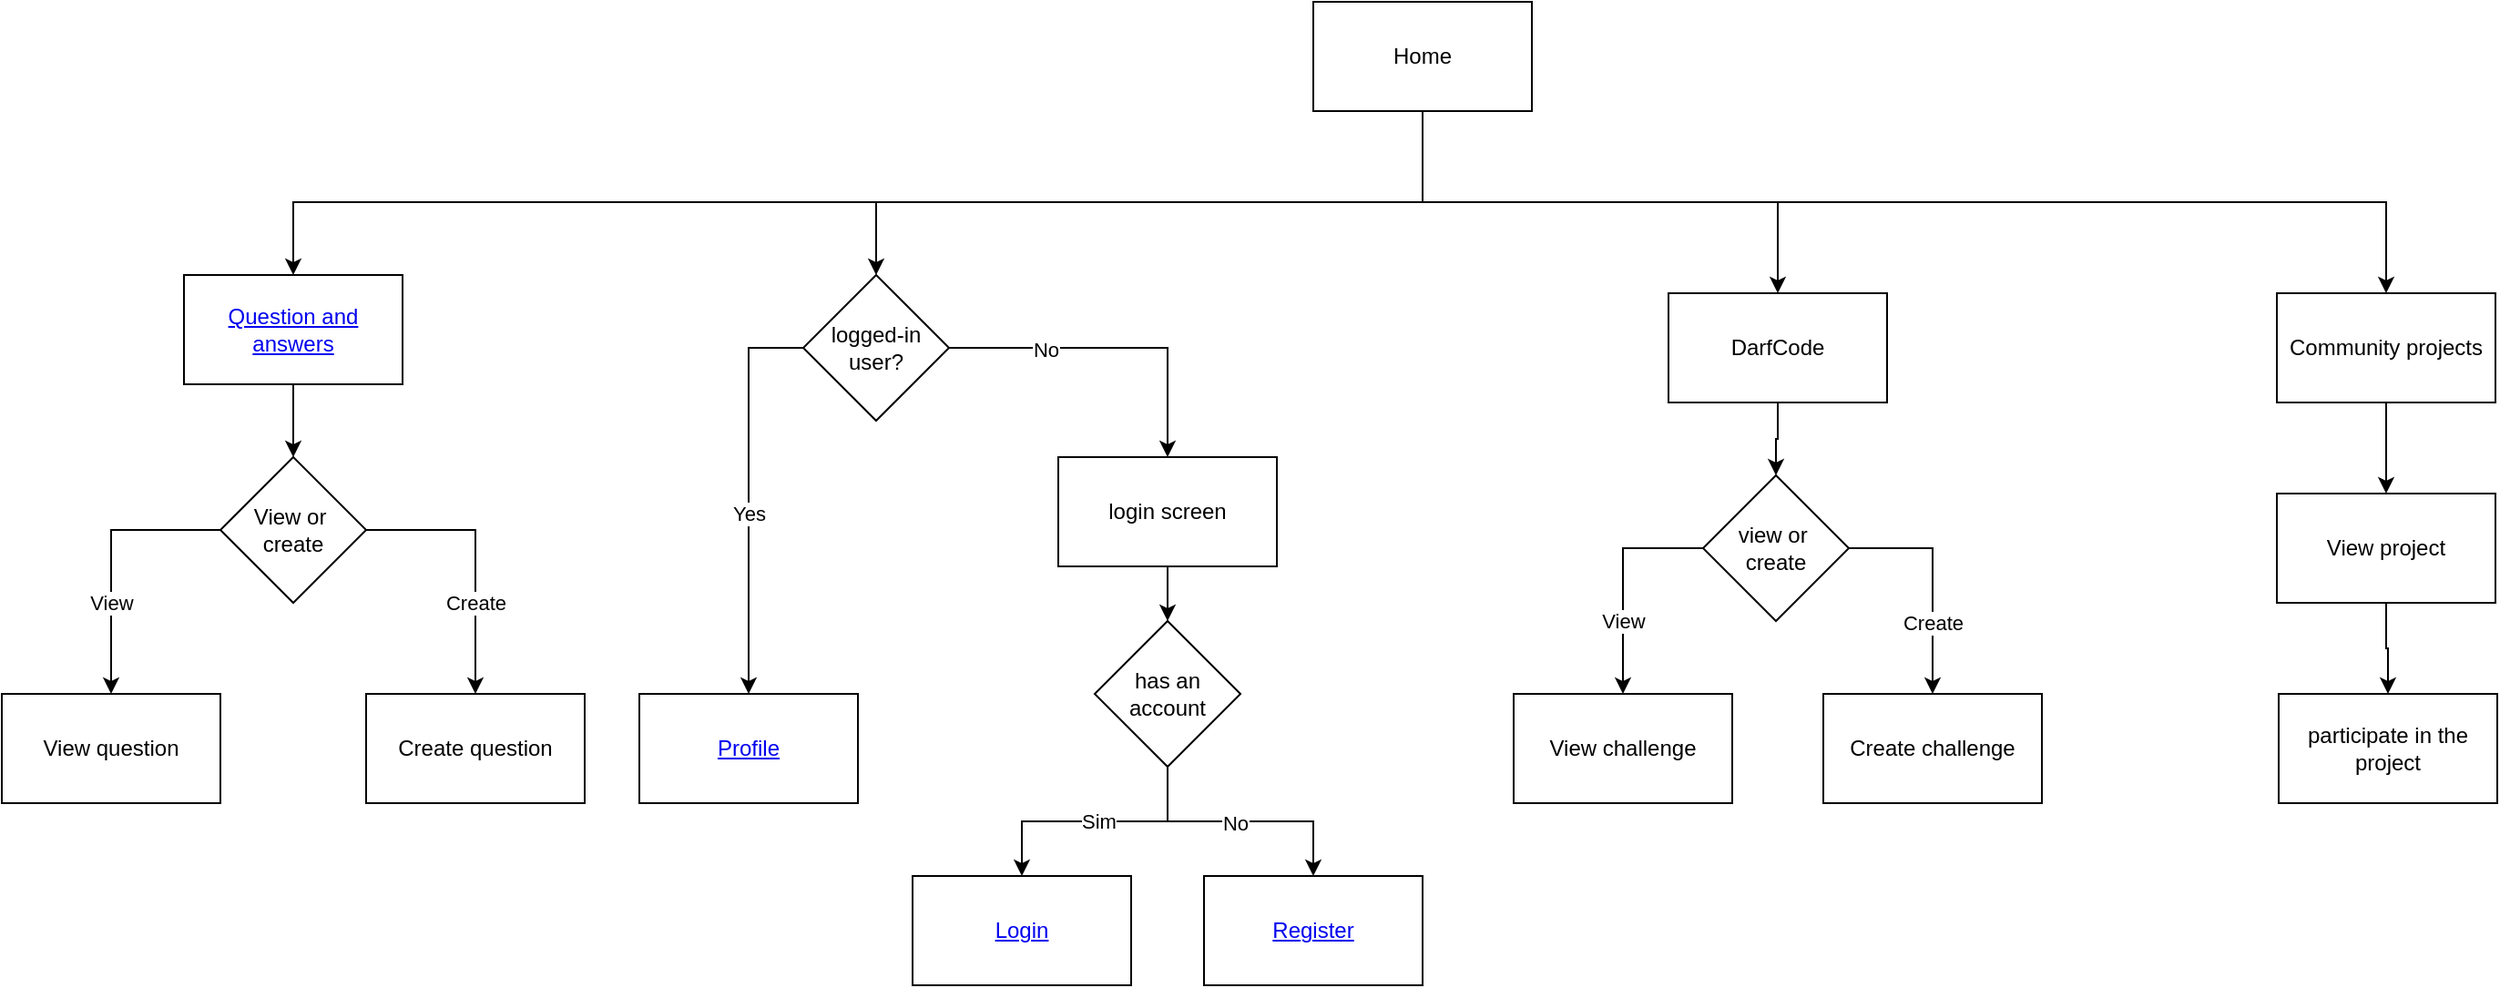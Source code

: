 <mxfile version="24.7.17" pages="4">
  <diagram id="C5RBs43oDa-KdzZeNtuy" name="Navegação">
    <mxGraphModel dx="1855" dy="609" grid="1" gridSize="10" guides="1" tooltips="1" connect="1" arrows="1" fold="1" page="1" pageScale="1" pageWidth="827" pageHeight="1169" math="0" shadow="0">
      <root>
        <mxCell id="WIyWlLk6GJQsqaUBKTNV-0" />
        <mxCell id="WIyWlLk6GJQsqaUBKTNV-1" parent="WIyWlLk6GJQsqaUBKTNV-0" />
        <mxCell id="peWNFnE6vbzwBscHt10J-1" style="edgeStyle=orthogonalEdgeStyle;rounded=0;orthogonalLoop=1;jettySize=auto;html=1;entryX=0.5;entryY=0;entryDx=0;entryDy=0;" parent="WIyWlLk6GJQsqaUBKTNV-1" source="peWNFnE6vbzwBscHt10J-0" target="peWNFnE6vbzwBscHt10J-2" edge="1">
          <mxGeometry relative="1" as="geometry">
            <mxPoint x="414" y="220" as="targetPoint" />
            <Array as="points">
              <mxPoint x="590" y="180" />
              <mxPoint x="-30" y="180" />
            </Array>
          </mxGeometry>
        </mxCell>
        <mxCell id="peWNFnE6vbzwBscHt10J-14" style="edgeStyle=orthogonalEdgeStyle;rounded=0;orthogonalLoop=1;jettySize=auto;html=1;entryX=0.5;entryY=0;entryDx=0;entryDy=0;" parent="WIyWlLk6GJQsqaUBKTNV-1" source="peWNFnE6vbzwBscHt10J-0" target="peWNFnE6vbzwBscHt10J-12" edge="1">
          <mxGeometry relative="1" as="geometry">
            <Array as="points">
              <mxPoint x="590" y="180" />
              <mxPoint x="785" y="180" />
            </Array>
          </mxGeometry>
        </mxCell>
        <mxCell id="peWNFnE6vbzwBscHt10J-22" style="edgeStyle=orthogonalEdgeStyle;rounded=0;orthogonalLoop=1;jettySize=auto;html=1;entryX=0.5;entryY=0;entryDx=0;entryDy=0;" parent="WIyWlLk6GJQsqaUBKTNV-1" source="peWNFnE6vbzwBscHt10J-0" target="peWNFnE6vbzwBscHt10J-21" edge="1">
          <mxGeometry relative="1" as="geometry">
            <Array as="points">
              <mxPoint x="590" y="180" />
              <mxPoint x="1119" y="180" />
            </Array>
          </mxGeometry>
        </mxCell>
        <mxCell id="Tuvghvjk4YDFjv0ivfwE-3" style="edgeStyle=orthogonalEdgeStyle;rounded=0;orthogonalLoop=1;jettySize=auto;html=1;entryX=0.5;entryY=0;entryDx=0;entryDy=0;" parent="WIyWlLk6GJQsqaUBKTNV-1" source="peWNFnE6vbzwBscHt10J-0" target="FBuXtBeCCBwnqPiz8d7H-0" edge="1">
          <mxGeometry relative="1" as="geometry">
            <Array as="points">
              <mxPoint x="590" y="180" />
              <mxPoint x="290" y="180" />
            </Array>
          </mxGeometry>
        </mxCell>
        <mxCell id="peWNFnE6vbzwBscHt10J-0" value="Home" style="rounded=0;whiteSpace=wrap;html=1;" parent="WIyWlLk6GJQsqaUBKTNV-1" vertex="1">
          <mxGeometry x="530" y="70" width="120" height="60" as="geometry" />
        </mxCell>
        <mxCell id="peWNFnE6vbzwBscHt10J-4" style="edgeStyle=orthogonalEdgeStyle;rounded=0;orthogonalLoop=1;jettySize=auto;html=1;entryX=0.5;entryY=0;entryDx=0;entryDy=0;" parent="WIyWlLk6GJQsqaUBKTNV-1" source="peWNFnE6vbzwBscHt10J-2" target="peWNFnE6vbzwBscHt10J-3" edge="1">
          <mxGeometry relative="1" as="geometry" />
        </mxCell>
        <mxCell id="peWNFnE6vbzwBscHt10J-2" value="&lt;a href=&quot;data:page/id,JlcmqkpYdvfIM-D7zW9A&quot;&gt;Question and answers&lt;/a&gt;" style="rounded=0;whiteSpace=wrap;html=1;" parent="WIyWlLk6GJQsqaUBKTNV-1" vertex="1">
          <mxGeometry x="-90" y="220" width="120" height="60" as="geometry" />
        </mxCell>
        <mxCell id="peWNFnE6vbzwBscHt10J-5" style="edgeStyle=orthogonalEdgeStyle;rounded=0;orthogonalLoop=1;jettySize=auto;html=1;entryX=0.5;entryY=0;entryDx=0;entryDy=0;" parent="WIyWlLk6GJQsqaUBKTNV-1" source="peWNFnE6vbzwBscHt10J-3" target="peWNFnE6vbzwBscHt10J-7" edge="1">
          <mxGeometry relative="1" as="geometry">
            <mxPoint x="-190" y="420" as="targetPoint" />
            <Array as="points">
              <mxPoint x="-130" y="360" />
            </Array>
          </mxGeometry>
        </mxCell>
        <mxCell id="Tuvghvjk4YDFjv0ivfwE-29" value="View" style="edgeLabel;html=1;align=center;verticalAlign=middle;resizable=0;points=[];" parent="peWNFnE6vbzwBscHt10J-5" vertex="1" connectable="0">
          <mxGeometry x="0.319" y="2" relative="1" as="geometry">
            <mxPoint x="-2" y="1" as="offset" />
          </mxGeometry>
        </mxCell>
        <mxCell id="peWNFnE6vbzwBscHt10J-6" style="edgeStyle=orthogonalEdgeStyle;rounded=0;orthogonalLoop=1;jettySize=auto;html=1;exitX=1;exitY=0.5;exitDx=0;exitDy=0;entryX=0.5;entryY=0;entryDx=0;entryDy=0;" parent="WIyWlLk6GJQsqaUBKTNV-1" source="peWNFnE6vbzwBscHt10J-3" target="peWNFnE6vbzwBscHt10J-9" edge="1">
          <mxGeometry relative="1" as="geometry">
            <mxPoint x="120" y="420" as="targetPoint" />
            <mxPoint x="20" y="360" as="sourcePoint" />
          </mxGeometry>
        </mxCell>
        <mxCell id="Tuvghvjk4YDFjv0ivfwE-30" value="Create" style="edgeLabel;html=1;align=center;verticalAlign=middle;resizable=0;points=[];" parent="peWNFnE6vbzwBscHt10J-6" vertex="1" connectable="0">
          <mxGeometry x="0.328" y="-3" relative="1" as="geometry">
            <mxPoint x="3" as="offset" />
          </mxGeometry>
        </mxCell>
        <mxCell id="peWNFnE6vbzwBscHt10J-3" value="View or&amp;nbsp; create" style="rhombus;whiteSpace=wrap;html=1;" parent="WIyWlLk6GJQsqaUBKTNV-1" vertex="1">
          <mxGeometry x="-70" y="320" width="80" height="80" as="geometry" />
        </mxCell>
        <mxCell id="peWNFnE6vbzwBscHt10J-7" value="View question" style="rounded=0;whiteSpace=wrap;html=1;" parent="WIyWlLk6GJQsqaUBKTNV-1" vertex="1">
          <mxGeometry x="-190" y="450" width="120" height="60" as="geometry" />
        </mxCell>
        <mxCell id="peWNFnE6vbzwBscHt10J-9" value="Create question" style="rounded=0;whiteSpace=wrap;html=1;" parent="WIyWlLk6GJQsqaUBKTNV-1" vertex="1">
          <mxGeometry x="10" y="450" width="120" height="60" as="geometry" />
        </mxCell>
        <mxCell id="peWNFnE6vbzwBscHt10J-10" value="&lt;a href=&quot;data:page/id,mP-lxhDKyo0p1cW9CKdW&quot;&gt;Profile&lt;/a&gt;" style="rounded=0;whiteSpace=wrap;html=1;" parent="WIyWlLk6GJQsqaUBKTNV-1" vertex="1">
          <mxGeometry x="160" y="450" width="120" height="60" as="geometry" />
        </mxCell>
        <mxCell id="peWNFnE6vbzwBscHt10J-18" style="edgeStyle=orthogonalEdgeStyle;rounded=0;orthogonalLoop=1;jettySize=auto;html=1;entryX=0.5;entryY=0;entryDx=0;entryDy=0;" parent="WIyWlLk6GJQsqaUBKTNV-1" source="peWNFnE6vbzwBscHt10J-12" target="peWNFnE6vbzwBscHt10J-16" edge="1">
          <mxGeometry relative="1" as="geometry" />
        </mxCell>
        <mxCell id="peWNFnE6vbzwBscHt10J-12" value="DarfCode" style="rounded=0;whiteSpace=wrap;html=1;" parent="WIyWlLk6GJQsqaUBKTNV-1" vertex="1">
          <mxGeometry x="725" y="230" width="120" height="60" as="geometry" />
        </mxCell>
        <mxCell id="peWNFnE6vbzwBscHt10J-15" value="View challenge" style="rounded=0;whiteSpace=wrap;html=1;" parent="WIyWlLk6GJQsqaUBKTNV-1" vertex="1">
          <mxGeometry x="640" y="450" width="120" height="60" as="geometry" />
        </mxCell>
        <mxCell id="peWNFnE6vbzwBscHt10J-19" style="edgeStyle=orthogonalEdgeStyle;rounded=0;orthogonalLoop=1;jettySize=auto;html=1;entryX=0.5;entryY=0;entryDx=0;entryDy=0;" parent="WIyWlLk6GJQsqaUBKTNV-1" source="peWNFnE6vbzwBscHt10J-16" target="peWNFnE6vbzwBscHt10J-15" edge="1">
          <mxGeometry relative="1" as="geometry">
            <Array as="points">
              <mxPoint x="700" y="370" />
            </Array>
          </mxGeometry>
        </mxCell>
        <mxCell id="Tuvghvjk4YDFjv0ivfwE-25" value="View" style="edgeLabel;html=1;align=center;verticalAlign=middle;resizable=0;points=[];" parent="peWNFnE6vbzwBscHt10J-19" vertex="1" connectable="0">
          <mxGeometry x="0.209" y="-1" relative="1" as="geometry">
            <mxPoint x="1" y="9" as="offset" />
          </mxGeometry>
        </mxCell>
        <mxCell id="peWNFnE6vbzwBscHt10J-20" style="edgeStyle=orthogonalEdgeStyle;rounded=0;orthogonalLoop=1;jettySize=auto;html=1;entryX=0.5;entryY=0;entryDx=0;entryDy=0;" parent="WIyWlLk6GJQsqaUBKTNV-1" source="peWNFnE6vbzwBscHt10J-16" target="peWNFnE6vbzwBscHt10J-17" edge="1">
          <mxGeometry relative="1" as="geometry">
            <Array as="points">
              <mxPoint x="870" y="370" />
            </Array>
          </mxGeometry>
        </mxCell>
        <mxCell id="Tuvghvjk4YDFjv0ivfwE-26" value="Create" style="edgeLabel;html=1;align=center;verticalAlign=middle;resizable=0;points=[];" parent="peWNFnE6vbzwBscHt10J-20" vertex="1" connectable="0">
          <mxGeometry x="0.211" y="1" relative="1" as="geometry">
            <mxPoint x="-1" y="10" as="offset" />
          </mxGeometry>
        </mxCell>
        <mxCell id="peWNFnE6vbzwBscHt10J-16" value="view or&amp;nbsp; create" style="rhombus;whiteSpace=wrap;html=1;" parent="WIyWlLk6GJQsqaUBKTNV-1" vertex="1">
          <mxGeometry x="744" y="330" width="80" height="80" as="geometry" />
        </mxCell>
        <mxCell id="peWNFnE6vbzwBscHt10J-17" value="Create challenge" style="rounded=0;whiteSpace=wrap;html=1;" parent="WIyWlLk6GJQsqaUBKTNV-1" vertex="1">
          <mxGeometry x="810" y="450" width="120" height="60" as="geometry" />
        </mxCell>
        <mxCell id="peWNFnE6vbzwBscHt10J-28" style="edgeStyle=orthogonalEdgeStyle;rounded=0;orthogonalLoop=1;jettySize=auto;html=1;entryX=0.5;entryY=0;entryDx=0;entryDy=0;" parent="WIyWlLk6GJQsqaUBKTNV-1" source="peWNFnE6vbzwBscHt10J-21" target="peWNFnE6vbzwBscHt10J-23" edge="1">
          <mxGeometry relative="1" as="geometry">
            <mxPoint x="1119" y="330" as="targetPoint" />
          </mxGeometry>
        </mxCell>
        <mxCell id="peWNFnE6vbzwBscHt10J-21" value="Community projects" style="rounded=0;whiteSpace=wrap;html=1;" parent="WIyWlLk6GJQsqaUBKTNV-1" vertex="1">
          <mxGeometry x="1059" y="230" width="120" height="60" as="geometry" />
        </mxCell>
        <mxCell id="0ZOIlhqUEzUQFp_KI-Hn-0" style="edgeStyle=orthogonalEdgeStyle;rounded=0;orthogonalLoop=1;jettySize=auto;html=1;entryX=0.5;entryY=0;entryDx=0;entryDy=0;" parent="WIyWlLk6GJQsqaUBKTNV-1" source="peWNFnE6vbzwBscHt10J-23" target="peWNFnE6vbzwBscHt10J-27" edge="1">
          <mxGeometry relative="1" as="geometry" />
        </mxCell>
        <mxCell id="peWNFnE6vbzwBscHt10J-23" value="View project" style="rounded=0;whiteSpace=wrap;html=1;" parent="WIyWlLk6GJQsqaUBKTNV-1" vertex="1">
          <mxGeometry x="1059" y="340" width="120" height="60" as="geometry" />
        </mxCell>
        <mxCell id="peWNFnE6vbzwBscHt10J-27" value="participate in the project" style="rounded=0;whiteSpace=wrap;html=1;" parent="WIyWlLk6GJQsqaUBKTNV-1" vertex="1">
          <mxGeometry x="1060" y="450" width="120" height="60" as="geometry" />
        </mxCell>
        <mxCell id="Tuvghvjk4YDFjv0ivfwE-1" style="edgeStyle=orthogonalEdgeStyle;rounded=0;orthogonalLoop=1;jettySize=auto;html=1;" parent="WIyWlLk6GJQsqaUBKTNV-1" source="FBuXtBeCCBwnqPiz8d7H-0" target="peWNFnE6vbzwBscHt10J-10" edge="1">
          <mxGeometry relative="1" as="geometry">
            <Array as="points">
              <mxPoint x="220" y="260" />
            </Array>
          </mxGeometry>
        </mxCell>
        <mxCell id="Tuvghvjk4YDFjv0ivfwE-11" value="Yes" style="edgeLabel;html=1;align=center;verticalAlign=middle;resizable=0;points=[];" parent="Tuvghvjk4YDFjv0ivfwE-1" vertex="1" connectable="0">
          <mxGeometry x="-0.458" y="2" relative="1" as="geometry">
            <mxPoint x="-2" y="61" as="offset" />
          </mxGeometry>
        </mxCell>
        <mxCell id="Tuvghvjk4YDFjv0ivfwE-15" style="edgeStyle=orthogonalEdgeStyle;rounded=0;orthogonalLoop=1;jettySize=auto;html=1;entryX=0.5;entryY=0;entryDx=0;entryDy=0;" parent="WIyWlLk6GJQsqaUBKTNV-1" source="FBuXtBeCCBwnqPiz8d7H-0" target="FBuXtBeCCBwnqPiz8d7H-1" edge="1">
          <mxGeometry relative="1" as="geometry" />
        </mxCell>
        <mxCell id="Tuvghvjk4YDFjv0ivfwE-16" value="No" style="edgeLabel;html=1;align=center;verticalAlign=middle;resizable=0;points=[];" parent="Tuvghvjk4YDFjv0ivfwE-15" vertex="1" connectable="0">
          <mxGeometry x="-0.413" y="-1" relative="1" as="geometry">
            <mxPoint as="offset" />
          </mxGeometry>
        </mxCell>
        <mxCell id="FBuXtBeCCBwnqPiz8d7H-0" value="logged-in user?" style="rhombus;whiteSpace=wrap;html=1;" parent="WIyWlLk6GJQsqaUBKTNV-1" vertex="1">
          <mxGeometry x="250" y="220" width="80" height="80" as="geometry" />
        </mxCell>
        <mxCell id="Tuvghvjk4YDFjv0ivfwE-20" style="edgeStyle=orthogonalEdgeStyle;rounded=0;orthogonalLoop=1;jettySize=auto;html=1;entryX=0.5;entryY=0;entryDx=0;entryDy=0;" parent="WIyWlLk6GJQsqaUBKTNV-1" source="FBuXtBeCCBwnqPiz8d7H-1" target="Tuvghvjk4YDFjv0ivfwE-18" edge="1">
          <mxGeometry relative="1" as="geometry" />
        </mxCell>
        <mxCell id="FBuXtBeCCBwnqPiz8d7H-1" value="login screen" style="rounded=0;whiteSpace=wrap;html=1;" parent="WIyWlLk6GJQsqaUBKTNV-1" vertex="1">
          <mxGeometry x="390" y="320" width="120" height="60" as="geometry" />
        </mxCell>
        <mxCell id="Tuvghvjk4YDFjv0ivfwE-6" value="&lt;a href=&quot;data:page/id,VQbhPs8MSKGULtkHB6kf&quot;&gt;Register&lt;/a&gt;" style="rounded=0;whiteSpace=wrap;html=1;" parent="WIyWlLk6GJQsqaUBKTNV-1" vertex="1">
          <mxGeometry x="470" y="550" width="120" height="60" as="geometry" />
        </mxCell>
        <mxCell id="Tuvghvjk4YDFjv0ivfwE-21" style="edgeStyle=orthogonalEdgeStyle;rounded=0;orthogonalLoop=1;jettySize=auto;html=1;entryX=0.5;entryY=0;entryDx=0;entryDy=0;" parent="WIyWlLk6GJQsqaUBKTNV-1" source="Tuvghvjk4YDFjv0ivfwE-18" target="Tuvghvjk4YDFjv0ivfwE-19" edge="1">
          <mxGeometry relative="1" as="geometry" />
        </mxCell>
        <mxCell id="Tuvghvjk4YDFjv0ivfwE-23" value="Sim" style="edgeLabel;html=1;align=center;verticalAlign=middle;resizable=0;points=[];" parent="Tuvghvjk4YDFjv0ivfwE-21" vertex="1" connectable="0">
          <mxGeometry x="-0.025" relative="1" as="geometry">
            <mxPoint as="offset" />
          </mxGeometry>
        </mxCell>
        <mxCell id="Tuvghvjk4YDFjv0ivfwE-22" style="edgeStyle=orthogonalEdgeStyle;rounded=0;orthogonalLoop=1;jettySize=auto;html=1;entryX=0.5;entryY=0;entryDx=0;entryDy=0;" parent="WIyWlLk6GJQsqaUBKTNV-1" source="Tuvghvjk4YDFjv0ivfwE-18" target="Tuvghvjk4YDFjv0ivfwE-6" edge="1">
          <mxGeometry relative="1" as="geometry" />
        </mxCell>
        <mxCell id="Tuvghvjk4YDFjv0ivfwE-24" value="No" style="edgeLabel;html=1;align=center;verticalAlign=middle;resizable=0;points=[];" parent="Tuvghvjk4YDFjv0ivfwE-22" vertex="1" connectable="0">
          <mxGeometry x="-0.041" y="-1" relative="1" as="geometry">
            <mxPoint as="offset" />
          </mxGeometry>
        </mxCell>
        <mxCell id="Tuvghvjk4YDFjv0ivfwE-18" value="has an account" style="rhombus;whiteSpace=wrap;html=1;" parent="WIyWlLk6GJQsqaUBKTNV-1" vertex="1">
          <mxGeometry x="410" y="410" width="80" height="80" as="geometry" />
        </mxCell>
        <mxCell id="Tuvghvjk4YDFjv0ivfwE-19" value="&lt;a href=&quot;data:page/id,VQbhPs8MSKGULtkHB6kf&quot;&gt;Login&lt;/a&gt;" style="rounded=0;whiteSpace=wrap;html=1;" parent="WIyWlLk6GJQsqaUBKTNV-1" vertex="1">
          <mxGeometry x="310" y="550" width="120" height="60" as="geometry" />
        </mxCell>
      </root>
    </mxGraphModel>
  </diagram>
  <diagram id="JlcmqkpYdvfIM-D7zW9A" name="Question and answers">
    <mxGraphModel dx="3012" dy="1295" grid="1" gridSize="10" guides="1" tooltips="1" connect="1" arrows="1" fold="1" page="1" pageScale="1" pageWidth="827" pageHeight="1169" math="0" shadow="0">
      <root>
        <mxCell id="0" />
        <mxCell id="1" parent="0" />
        <mxCell id="6q1OqQvxvtZ_grIAeoq3-12" style="edgeStyle=orthogonalEdgeStyle;rounded=0;orthogonalLoop=1;jettySize=auto;html=1;entryX=0;entryY=0.5;entryDx=0;entryDy=0;" parent="1" source="6q1OqQvxvtZ_grIAeoq3-1" target="6q1OqQvxvtZ_grIAeoq3-11" edge="1">
          <mxGeometry relative="1" as="geometry" />
        </mxCell>
        <mxCell id="6q1OqQvxvtZ_grIAeoq3-13" value="Create" style="edgeLabel;html=1;align=center;verticalAlign=middle;resizable=0;points=[];" parent="6q1OqQvxvtZ_grIAeoq3-12" vertex="1" connectable="0">
          <mxGeometry x="0.04" relative="1" as="geometry">
            <mxPoint as="offset" />
          </mxGeometry>
        </mxCell>
        <mxCell id="-quZG7wMc9vjVYzq9jw6-8" style="edgeStyle=orthogonalEdgeStyle;rounded=0;orthogonalLoop=1;jettySize=auto;html=1;entryX=0.5;entryY=0;entryDx=0;entryDy=0;" parent="1" source="6q1OqQvxvtZ_grIAeoq3-1" target="6q1OqQvxvtZ_grIAeoq3-15" edge="1">
          <mxGeometry relative="1" as="geometry">
            <mxPoint x="-440" y="400" as="targetPoint" />
            <Array as="points">
              <mxPoint x="-470" y="310" />
            </Array>
          </mxGeometry>
        </mxCell>
        <mxCell id="-quZG7wMc9vjVYzq9jw6-9" value="View" style="edgeLabel;html=1;align=center;verticalAlign=middle;resizable=0;points=[];" parent="-quZG7wMc9vjVYzq9jw6-8" vertex="1" connectable="0">
          <mxGeometry x="-0.188" y="-1" relative="1" as="geometry">
            <mxPoint x="-306" y="51" as="offset" />
          </mxGeometry>
        </mxCell>
        <mxCell id="-quZG7wMc9vjVYzq9jw6-11" style="edgeStyle=orthogonalEdgeStyle;rounded=0;orthogonalLoop=1;jettySize=auto;html=1;entryX=0.5;entryY=0;entryDx=0;entryDy=0;" parent="1" source="6q1OqQvxvtZ_grIAeoq3-1" target="-quZG7wMc9vjVYzq9jw6-10" edge="1">
          <mxGeometry relative="1" as="geometry" />
        </mxCell>
        <mxCell id="-quZG7wMc9vjVYzq9jw6-12" value="See your&amp;nbsp;&lt;div&gt;questions&lt;/div&gt;" style="edgeLabel;html=1;align=center;verticalAlign=middle;resizable=0;points=[];" parent="-quZG7wMc9vjVYzq9jw6-11" vertex="1" connectable="0">
          <mxGeometry x="-0.18" y="-1" relative="1" as="geometry">
            <mxPoint as="offset" />
          </mxGeometry>
        </mxCell>
        <mxCell id="6q1OqQvxvtZ_grIAeoq3-1" value="&lt;font style=&quot;font-size: 8px;&quot;&gt;view,&amp;nbsp;see your, create?&lt;/font&gt;" style="rhombus;whiteSpace=wrap;html=1;" parent="1" vertex="1">
          <mxGeometry x="120" y="270" width="80" height="80" as="geometry" />
        </mxCell>
        <mxCell id="-quZG7wMc9vjVYzq9jw6-7" style="edgeStyle=orthogonalEdgeStyle;rounded=0;orthogonalLoop=1;jettySize=auto;html=1;entryX=0.5;entryY=0;entryDx=0;entryDy=0;" parent="1" source="6q1OqQvxvtZ_grIAeoq3-4" target="6q1OqQvxvtZ_grIAeoq3-1" edge="1">
          <mxGeometry relative="1" as="geometry" />
        </mxCell>
        <mxCell id="6q1OqQvxvtZ_grIAeoq3-4" value="the user enters the page Question" style="rounded=0;whiteSpace=wrap;html=1;" parent="1" vertex="1">
          <mxGeometry x="100" y="170.0" width="120" height="60" as="geometry" />
        </mxCell>
        <mxCell id="-quZG7wMc9vjVYzq9jw6-6" style="edgeStyle=orthogonalEdgeStyle;rounded=0;orthogonalLoop=1;jettySize=auto;html=1;entryX=0.5;entryY=0;entryDx=0;entryDy=0;" parent="1" source="6q1OqQvxvtZ_grIAeoq3-9" target="6q1OqQvxvtZ_grIAeoq3-4" edge="1">
          <mxGeometry relative="1" as="geometry" />
        </mxCell>
        <mxCell id="6q1OqQvxvtZ_grIAeoq3-9" value="inicio" style="rounded=1;whiteSpace=wrap;html=1;" parent="1" vertex="1">
          <mxGeometry x="100" y="50" width="120" height="60" as="geometry" />
        </mxCell>
        <mxCell id="6q1OqQvxvtZ_grIAeoq3-10" value="Login" style="rounded=0;whiteSpace=wrap;html=1;" parent="1" vertex="1">
          <mxGeometry x="650" y="280.0" width="120" height="60" as="geometry" />
        </mxCell>
        <mxCell id="-quZG7wMc9vjVYzq9jw6-1" style="edgeStyle=orthogonalEdgeStyle;rounded=0;orthogonalLoop=1;jettySize=auto;html=1;entryX=0;entryY=0.5;entryDx=0;entryDy=0;" parent="1" source="6q1OqQvxvtZ_grIAeoq3-11" target="6q1OqQvxvtZ_grIAeoq3-10" edge="1">
          <mxGeometry relative="1" as="geometry" />
        </mxCell>
        <mxCell id="-quZG7wMc9vjVYzq9jw6-5" value="No" style="edgeLabel;html=1;align=center;verticalAlign=middle;resizable=0;points=[];" parent="-quZG7wMc9vjVYzq9jw6-1" vertex="1" connectable="0">
          <mxGeometry x="-0.262" y="-2" relative="1" as="geometry">
            <mxPoint y="-2" as="offset" />
          </mxGeometry>
        </mxCell>
        <mxCell id="-quZG7wMc9vjVYzq9jw6-3" style="edgeStyle=orthogonalEdgeStyle;rounded=0;orthogonalLoop=1;jettySize=auto;html=1;entryX=0.5;entryY=0;entryDx=0;entryDy=0;" parent="1" source="6q1OqQvxvtZ_grIAeoq3-11" target="6q1OqQvxvtZ_grIAeoq3-17" edge="1">
          <mxGeometry relative="1" as="geometry" />
        </mxCell>
        <mxCell id="-quZG7wMc9vjVYzq9jw6-4" value="Yes" style="edgeLabel;html=1;align=center;verticalAlign=middle;resizable=0;points=[];" parent="-quZG7wMc9vjVYzq9jw6-3" vertex="1" connectable="0">
          <mxGeometry x="0.014" relative="1" as="geometry">
            <mxPoint as="offset" />
          </mxGeometry>
        </mxCell>
        <mxCell id="6q1OqQvxvtZ_grIAeoq3-11" value="logged-in user?" style="rhombus;whiteSpace=wrap;html=1;" parent="1" vertex="1">
          <mxGeometry x="490" y="270" width="80" height="80" as="geometry" />
        </mxCell>
        <mxCell id="Jrvo-ndoLI5g2T3PvQl8-2" style="edgeStyle=orthogonalEdgeStyle;rounded=0;orthogonalLoop=1;jettySize=auto;html=1;entryX=0.5;entryY=0;entryDx=0;entryDy=0;" parent="1" source="6q1OqQvxvtZ_grIAeoq3-15" target="Jrvo-ndoLI5g2T3PvQl8-1" edge="1">
          <mxGeometry relative="1" as="geometry" />
        </mxCell>
        <mxCell id="6q1OqQvxvtZ_grIAeoq3-15" value="want to see a question" style="rounded=0;whiteSpace=wrap;html=1;" parent="1" vertex="1">
          <mxGeometry x="-530" y="420.0" width="120" height="60" as="geometry" />
        </mxCell>
        <mxCell id="9Ccmapj1wYgq2b05S1OP-6" style="edgeStyle=orthogonalEdgeStyle;rounded=0;orthogonalLoop=1;jettySize=auto;html=1;entryX=0.5;entryY=0;entryDx=0;entryDy=0;" edge="1" parent="1" source="6q1OqQvxvtZ_grIAeoq3-17" target="9Ccmapj1wYgq2b05S1OP-5">
          <mxGeometry relative="1" as="geometry" />
        </mxCell>
        <mxCell id="6q1OqQvxvtZ_grIAeoq3-17" value="Create question" style="rounded=0;whiteSpace=wrap;html=1;" parent="1" vertex="1">
          <mxGeometry x="470" y="430.0" width="120" height="60" as="geometry" />
        </mxCell>
        <mxCell id="Jrvo-ndoLI5g2T3PvQl8-27" style="edgeStyle=orthogonalEdgeStyle;rounded=0;orthogonalLoop=1;jettySize=auto;html=1;entryX=0.5;entryY=0;entryDx=0;entryDy=0;" parent="1" source="-quZG7wMc9vjVYzq9jw6-10" target="Jrvo-ndoLI5g2T3PvQl8-17" edge="1">
          <mxGeometry relative="1" as="geometry" />
        </mxCell>
        <mxCell id="-quZG7wMc9vjVYzq9jw6-10" value="want to see your question" style="rounded=0;whiteSpace=wrap;html=1;" parent="1" vertex="1">
          <mxGeometry x="100" y="430.0" width="120" height="60" as="geometry" />
        </mxCell>
        <mxCell id="Jrvo-ndoLI5g2T3PvQl8-4" style="edgeStyle=orthogonalEdgeStyle;rounded=0;orthogonalLoop=1;jettySize=auto;html=1;entryX=0.5;entryY=0;entryDx=0;entryDy=0;" parent="1" source="Jrvo-ndoLI5g2T3PvQl8-1" target="Jrvo-ndoLI5g2T3PvQl8-3" edge="1">
          <mxGeometry relative="1" as="geometry">
            <Array as="points">
              <mxPoint x="-560" y="570" />
            </Array>
          </mxGeometry>
        </mxCell>
        <mxCell id="Jrvo-ndoLI5g2T3PvQl8-7" value="Filter" style="edgeLabel;html=1;align=center;verticalAlign=middle;resizable=0;points=[];" parent="Jrvo-ndoLI5g2T3PvQl8-4" vertex="1" connectable="0">
          <mxGeometry x="0.237" relative="1" as="geometry">
            <mxPoint y="13" as="offset" />
          </mxGeometry>
        </mxCell>
        <mxCell id="Jrvo-ndoLI5g2T3PvQl8-1" value="&lt;font style=&quot;font-size: 8px;&quot;&gt;Filter or view&lt;/font&gt;" style="rhombus;whiteSpace=wrap;html=1;" parent="1" vertex="1">
          <mxGeometry x="-510" y="530" width="80" height="80" as="geometry" />
        </mxCell>
        <mxCell id="Jrvo-ndoLI5g2T3PvQl8-12" style="edgeStyle=orthogonalEdgeStyle;rounded=0;orthogonalLoop=1;jettySize=auto;html=1;entryX=0.5;entryY=0;entryDx=0;entryDy=0;" parent="1" source="Jrvo-ndoLI5g2T3PvQl8-3" target="Jrvo-ndoLI5g2T3PvQl8-10" edge="1">
          <mxGeometry relative="1" as="geometry" />
        </mxCell>
        <mxCell id="Jrvo-ndoLI5g2T3PvQl8-3" value="Filter question" style="rounded=0;whiteSpace=wrap;html=1;" parent="1" vertex="1">
          <mxGeometry x="-620" y="660.0" width="120" height="60" as="geometry" />
        </mxCell>
        <mxCell id="Jrvo-ndoLI5g2T3PvQl8-11" style="edgeStyle=orthogonalEdgeStyle;rounded=0;orthogonalLoop=1;jettySize=auto;html=1;entryX=0.5;entryY=0;entryDx=0;entryDy=0;" parent="1" source="Jrvo-ndoLI5g2T3PvQl8-5" target="Jrvo-ndoLI5g2T3PvQl8-10" edge="1">
          <mxGeometry relative="1" as="geometry">
            <Array as="points">
              <mxPoint x="-380" y="775" />
              <mxPoint x="-470" y="775" />
            </Array>
          </mxGeometry>
        </mxCell>
        <mxCell id="Jrvo-ndoLI5g2T3PvQl8-5" value="View recent&amp;nbsp;&lt;div&gt;question&lt;/div&gt;" style="rounded=0;whiteSpace=wrap;html=1;" parent="1" vertex="1">
          <mxGeometry x="-440" y="660.0" width="120" height="60" as="geometry" />
        </mxCell>
        <mxCell id="Jrvo-ndoLI5g2T3PvQl8-6" style="edgeStyle=orthogonalEdgeStyle;rounded=0;orthogonalLoop=1;jettySize=auto;html=1;entryX=0.549;entryY=0.022;entryDx=0;entryDy=0;entryPerimeter=0;" parent="1" source="Jrvo-ndoLI5g2T3PvQl8-1" target="Jrvo-ndoLI5g2T3PvQl8-5" edge="1">
          <mxGeometry relative="1" as="geometry">
            <Array as="points">
              <mxPoint x="-374" y="570" />
            </Array>
          </mxGeometry>
        </mxCell>
        <mxCell id="Jrvo-ndoLI5g2T3PvQl8-8" value="View" style="edgeLabel;html=1;align=center;verticalAlign=middle;resizable=0;points=[];" parent="Jrvo-ndoLI5g2T3PvQl8-6" vertex="1" connectable="0">
          <mxGeometry x="0.077" y="1" relative="1" as="geometry">
            <mxPoint y="22" as="offset" />
          </mxGeometry>
        </mxCell>
        <mxCell id="Jrvo-ndoLI5g2T3PvQl8-14" style="edgeStyle=orthogonalEdgeStyle;rounded=0;orthogonalLoop=1;jettySize=auto;html=1;entryX=0.5;entryY=0;entryDx=0;entryDy=0;" parent="1" source="Jrvo-ndoLI5g2T3PvQl8-10" target="hXFnmuL4advK36x5ORqz-1" edge="1">
          <mxGeometry relative="1" as="geometry">
            <mxPoint x="-470" y="940" as="targetPoint" />
          </mxGeometry>
        </mxCell>
        <mxCell id="Jrvo-ndoLI5g2T3PvQl8-10" value="View&amp;nbsp;&lt;span style=&quot;background-color: initial;&quot;&gt;question&lt;/span&gt;" style="rounded=0;whiteSpace=wrap;html=1;" parent="1" vertex="1">
          <mxGeometry x="-530" y="830.0" width="120" height="60" as="geometry" />
        </mxCell>
        <mxCell id="Jrvo-ndoLI5g2T3PvQl8-15" style="edgeStyle=orthogonalEdgeStyle;rounded=0;orthogonalLoop=1;jettySize=auto;html=1;entryX=0.5;entryY=0;entryDx=0;entryDy=0;" parent="1" source="Jrvo-ndoLI5g2T3PvQl8-17" target="Jrvo-ndoLI5g2T3PvQl8-19" edge="1">
          <mxGeometry relative="1" as="geometry">
            <Array as="points">
              <mxPoint x="70" y="580" />
            </Array>
          </mxGeometry>
        </mxCell>
        <mxCell id="Jrvo-ndoLI5g2T3PvQl8-16" value="Filter" style="edgeLabel;html=1;align=center;verticalAlign=middle;resizable=0;points=[];" parent="Jrvo-ndoLI5g2T3PvQl8-15" vertex="1" connectable="0">
          <mxGeometry x="0.237" relative="1" as="geometry">
            <mxPoint y="13" as="offset" />
          </mxGeometry>
        </mxCell>
        <mxCell id="Jrvo-ndoLI5g2T3PvQl8-17" value="&lt;font style=&quot;font-size: 8px;&quot;&gt;Filter or view&lt;/font&gt;" style="rhombus;whiteSpace=wrap;html=1;" parent="1" vertex="1">
          <mxGeometry x="120" y="540" width="80" height="80" as="geometry" />
        </mxCell>
        <mxCell id="wWn34VYdR3vUCM-YCXMH-56" style="edgeStyle=orthogonalEdgeStyle;rounded=0;orthogonalLoop=1;jettySize=auto;html=1;entryX=0.5;entryY=0;entryDx=0;entryDy=0;" parent="1" source="Jrvo-ndoLI5g2T3PvQl8-19" target="wWn34VYdR3vUCM-YCXMH-32" edge="1">
          <mxGeometry relative="1" as="geometry" />
        </mxCell>
        <mxCell id="Jrvo-ndoLI5g2T3PvQl8-19" value="Filter question" style="rounded=0;whiteSpace=wrap;html=1;" parent="1" vertex="1">
          <mxGeometry x="10" y="660.0" width="120" height="60" as="geometry" />
        </mxCell>
        <mxCell id="wWn34VYdR3vUCM-YCXMH-57" style="edgeStyle=orthogonalEdgeStyle;rounded=0;orthogonalLoop=1;jettySize=auto;html=1;entryX=0.5;entryY=0;entryDx=0;entryDy=0;" parent="1" source="Jrvo-ndoLI5g2T3PvQl8-21" target="wWn34VYdR3vUCM-YCXMH-32" edge="1">
          <mxGeometry relative="1" as="geometry" />
        </mxCell>
        <mxCell id="Jrvo-ndoLI5g2T3PvQl8-21" value="View recent&amp;nbsp;&lt;div&gt;question&lt;/div&gt;" style="rounded=0;whiteSpace=wrap;html=1;" parent="1" vertex="1">
          <mxGeometry x="180" y="660.0" width="120" height="60" as="geometry" />
        </mxCell>
        <mxCell id="Jrvo-ndoLI5g2T3PvQl8-22" style="edgeStyle=orthogonalEdgeStyle;rounded=0;orthogonalLoop=1;jettySize=auto;html=1;entryX=0.549;entryY=0.022;entryDx=0;entryDy=0;entryPerimeter=0;" parent="1" source="Jrvo-ndoLI5g2T3PvQl8-17" target="Jrvo-ndoLI5g2T3PvQl8-21" edge="1">
          <mxGeometry relative="1" as="geometry">
            <Array as="points">
              <mxPoint x="246" y="580" />
            </Array>
          </mxGeometry>
        </mxCell>
        <mxCell id="Jrvo-ndoLI5g2T3PvQl8-23" value="View" style="edgeLabel;html=1;align=center;verticalAlign=middle;resizable=0;points=[];" parent="Jrvo-ndoLI5g2T3PvQl8-22" vertex="1" connectable="0">
          <mxGeometry x="0.077" y="1" relative="1" as="geometry">
            <mxPoint y="22" as="offset" />
          </mxGeometry>
        </mxCell>
        <mxCell id="wWn34VYdR3vUCM-YCXMH-9" style="edgeStyle=orthogonalEdgeStyle;rounded=0;orthogonalLoop=1;jettySize=auto;html=1;" parent="1" source="hXFnmuL4advK36x5ORqz-1" target="hXFnmuL4advK36x5ORqz-2" edge="1">
          <mxGeometry relative="1" as="geometry">
            <Array as="points">
              <mxPoint x="-470" y="1090" />
              <mxPoint x="-760" y="1090" />
            </Array>
          </mxGeometry>
        </mxCell>
        <mxCell id="wWn34VYdR3vUCM-YCXMH-13" value="Reply" style="edgeLabel;html=1;align=center;verticalAlign=middle;resizable=0;points=[];" parent="wWn34VYdR3vUCM-YCXMH-9" vertex="1" connectable="0">
          <mxGeometry x="0.742" y="3" relative="1" as="geometry">
            <mxPoint x="-3" as="offset" />
          </mxGeometry>
        </mxCell>
        <mxCell id="wWn34VYdR3vUCM-YCXMH-10" style="edgeStyle=orthogonalEdgeStyle;rounded=0;orthogonalLoop=1;jettySize=auto;html=1;entryX=0.5;entryY=0;entryDx=0;entryDy=0;" parent="1" source="hXFnmuL4advK36x5ORqz-1" target="hXFnmuL4advK36x5ORqz-5" edge="1">
          <mxGeometry relative="1" as="geometry">
            <Array as="points">
              <mxPoint x="-470" y="1090" />
              <mxPoint x="-570" y="1090" />
            </Array>
          </mxGeometry>
        </mxCell>
        <mxCell id="wWn34VYdR3vUCM-YCXMH-14" value="Evaluation" style="edgeLabel;html=1;align=center;verticalAlign=middle;resizable=0;points=[];" parent="wWn34VYdR3vUCM-YCXMH-10" vertex="1" connectable="0">
          <mxGeometry x="0.482" y="-1" relative="1" as="geometry">
            <mxPoint x="1" y="7" as="offset" />
          </mxGeometry>
        </mxCell>
        <mxCell id="wWn34VYdR3vUCM-YCXMH-11" style="edgeStyle=orthogonalEdgeStyle;rounded=0;orthogonalLoop=1;jettySize=auto;html=1;entryX=0.5;entryY=0;entryDx=0;entryDy=0;" parent="1" source="hXFnmuL4advK36x5ORqz-1" target="wWn34VYdR3vUCM-YCXMH-5" edge="1">
          <mxGeometry relative="1" as="geometry">
            <Array as="points">
              <mxPoint x="-470" y="1090" />
              <mxPoint x="-380" y="1090" />
            </Array>
          </mxGeometry>
        </mxCell>
        <mxCell id="wWn34VYdR3vUCM-YCXMH-15" value="Reply to a&amp;nbsp;&lt;div&gt;response&lt;/div&gt;" style="edgeLabel;html=1;align=center;verticalAlign=middle;resizable=0;points=[];" parent="wWn34VYdR3vUCM-YCXMH-11" vertex="1" connectable="0">
          <mxGeometry x="0.497" y="2" relative="1" as="geometry">
            <mxPoint x="-2" y="3" as="offset" />
          </mxGeometry>
        </mxCell>
        <mxCell id="wWn34VYdR3vUCM-YCXMH-12" style="edgeStyle=orthogonalEdgeStyle;rounded=0;orthogonalLoop=1;jettySize=auto;html=1;" parent="1" source="hXFnmuL4advK36x5ORqz-1" target="wWn34VYdR3vUCM-YCXMH-8" edge="1">
          <mxGeometry relative="1" as="geometry">
            <Array as="points">
              <mxPoint x="-470" y="1090" />
              <mxPoint x="-190" y="1090" />
            </Array>
          </mxGeometry>
        </mxCell>
        <mxCell id="wWn34VYdR3vUCM-YCXMH-16" value="Favorite" style="edgeLabel;html=1;align=center;verticalAlign=middle;resizable=0;points=[];" parent="wWn34VYdR3vUCM-YCXMH-12" vertex="1" connectable="0">
          <mxGeometry x="0.704" y="1" relative="1" as="geometry">
            <mxPoint x="-1" y="8" as="offset" />
          </mxGeometry>
        </mxCell>
        <mxCell id="hXFnmuL4advK36x5ORqz-1" value="&lt;span style=&quot;font-size: 8px;&quot;&gt;answer, evaluation&amp;nbsp;&lt;/span&gt;&lt;div&gt;&lt;span style=&quot;font-size: 8px;&quot;&gt;or reply to a response&lt;/span&gt;&lt;/div&gt;" style="rhombus;whiteSpace=wrap;html=1;" parent="1" vertex="1">
          <mxGeometry x="-525" y="940" width="110" height="110" as="geometry" />
        </mxCell>
        <mxCell id="wWn34VYdR3vUCM-YCXMH-26" style="edgeStyle=orthogonalEdgeStyle;rounded=0;orthogonalLoop=1;jettySize=auto;html=1;" parent="1" source="hXFnmuL4advK36x5ORqz-2" target="wWn34VYdR3vUCM-YCXMH-18" edge="1">
          <mxGeometry relative="1" as="geometry">
            <Array as="points">
              <mxPoint x="-760" y="1380" />
              <mxPoint x="-470" y="1380" />
            </Array>
          </mxGeometry>
        </mxCell>
        <mxCell id="hXFnmuL4advK36x5ORqz-2" value="Reply question" style="rounded=0;whiteSpace=wrap;html=1;" parent="1" vertex="1">
          <mxGeometry x="-820" y="1202.86" width="120" height="60" as="geometry" />
        </mxCell>
        <mxCell id="wWn34VYdR3vUCM-YCXMH-27" style="edgeStyle=orthogonalEdgeStyle;rounded=0;orthogonalLoop=1;jettySize=auto;html=1;entryX=0.5;entryY=0;entryDx=0;entryDy=0;" parent="1" source="hXFnmuL4advK36x5ORqz-5" target="wWn34VYdR3vUCM-YCXMH-18" edge="1">
          <mxGeometry relative="1" as="geometry">
            <mxPoint x="-450" y="1420" as="targetPoint" />
            <Array as="points">
              <mxPoint x="-570" y="1380" />
              <mxPoint x="-470" y="1380" />
            </Array>
          </mxGeometry>
        </mxCell>
        <mxCell id="hXFnmuL4advK36x5ORqz-5" value="Evaluate response" style="rounded=0;whiteSpace=wrap;html=1;" parent="1" vertex="1">
          <mxGeometry x="-630" y="1202.86" width="120" height="60" as="geometry" />
        </mxCell>
        <mxCell id="wWn34VYdR3vUCM-YCXMH-28" style="edgeStyle=orthogonalEdgeStyle;rounded=0;orthogonalLoop=1;jettySize=auto;html=1;entryX=0.5;entryY=0;entryDx=0;entryDy=0;" parent="1" source="wWn34VYdR3vUCM-YCXMH-5" target="wWn34VYdR3vUCM-YCXMH-18" edge="1">
          <mxGeometry relative="1" as="geometry">
            <Array as="points">
              <mxPoint x="-380" y="1380" />
              <mxPoint x="-470" y="1380" />
            </Array>
          </mxGeometry>
        </mxCell>
        <mxCell id="wWn34VYdR3vUCM-YCXMH-5" value="reply to a response" style="rounded=0;whiteSpace=wrap;html=1;" parent="1" vertex="1">
          <mxGeometry x="-440" y="1202.86" width="120" height="60" as="geometry" />
        </mxCell>
        <mxCell id="wWn34VYdR3vUCM-YCXMH-29" style="edgeStyle=orthogonalEdgeStyle;rounded=0;orthogonalLoop=1;jettySize=auto;html=1;entryX=0.5;entryY=0;entryDx=0;entryDy=0;" parent="1" source="wWn34VYdR3vUCM-YCXMH-8" target="wWn34VYdR3vUCM-YCXMH-18" edge="1">
          <mxGeometry relative="1" as="geometry">
            <Array as="points">
              <mxPoint x="-190" y="1380" />
              <mxPoint x="-470" y="1380" />
            </Array>
          </mxGeometry>
        </mxCell>
        <mxCell id="wWn34VYdR3vUCM-YCXMH-8" value="favorite a question" style="rounded=0;whiteSpace=wrap;html=1;" parent="1" vertex="1">
          <mxGeometry x="-250" y="1202.86" width="120" height="60" as="geometry" />
        </mxCell>
        <mxCell id="wWn34VYdR3vUCM-YCXMH-18" value="Fim" style="rounded=1;whiteSpace=wrap;html=1;" parent="1" vertex="1">
          <mxGeometry x="-530" y="1430" width="120" height="60" as="geometry" />
        </mxCell>
        <mxCell id="wWn34VYdR3vUCM-YCXMH-48" style="edgeStyle=orthogonalEdgeStyle;rounded=0;orthogonalLoop=1;jettySize=auto;html=1;entryX=0.5;entryY=0;entryDx=0;entryDy=0;" parent="1" source="wWn34VYdR3vUCM-YCXMH-32" target="wWn34VYdR3vUCM-YCXMH-35" edge="1">
          <mxGeometry relative="1" as="geometry" />
        </mxCell>
        <mxCell id="wWn34VYdR3vUCM-YCXMH-55" style="edgeStyle=orthogonalEdgeStyle;rounded=0;orthogonalLoop=1;jettySize=auto;html=1;entryX=1;entryY=0.5;entryDx=0;entryDy=0;" parent="1" source="wWn34VYdR3vUCM-YCXMH-32" target="Jrvo-ndoLI5g2T3PvQl8-10" edge="1">
          <mxGeometry relative="1" as="geometry" />
        </mxCell>
        <mxCell id="wWn34VYdR3vUCM-YCXMH-58" value="View" style="edgeLabel;html=1;align=center;verticalAlign=middle;resizable=0;points=[];" parent="wWn34VYdR3vUCM-YCXMH-55" vertex="1" connectable="0">
          <mxGeometry x="0.094" y="-1" relative="1" as="geometry">
            <mxPoint as="offset" />
          </mxGeometry>
        </mxCell>
        <mxCell id="wWn34VYdR3vUCM-YCXMH-32" value="&lt;span style=&quot;font-size: 8px;&quot;&gt;View or edit&lt;/span&gt;" style="rhombus;whiteSpace=wrap;html=1;" parent="1" vertex="1">
          <mxGeometry x="100" y="805" width="110" height="110" as="geometry" />
        </mxCell>
        <mxCell id="wWn34VYdR3vUCM-YCXMH-38" style="edgeStyle=orthogonalEdgeStyle;rounded=0;orthogonalLoop=1;jettySize=auto;html=1;entryX=0.5;entryY=0;entryDx=0;entryDy=0;" parent="1" source="wWn34VYdR3vUCM-YCXMH-35" target="wWn34VYdR3vUCM-YCXMH-44" edge="1">
          <mxGeometry relative="1" as="geometry">
            <mxPoint x="160" y="1167.14" as="targetPoint" />
          </mxGeometry>
        </mxCell>
        <mxCell id="wWn34VYdR3vUCM-YCXMH-35" value="Edit your question" style="rounded=0;whiteSpace=wrap;html=1;" parent="1" vertex="1">
          <mxGeometry x="95" y="1020.0" width="120" height="60" as="geometry" />
        </mxCell>
        <mxCell id="9Ccmapj1wYgq2b05S1OP-13" value="" style="edgeStyle=orthogonalEdgeStyle;rounded=0;orthogonalLoop=1;jettySize=auto;html=1;startArrow=classic;startFill=1;" edge="1" parent="1" source="wWn34VYdR3vUCM-YCXMH-39" target="wWn34VYdR3vUCM-YCXMH-35">
          <mxGeometry relative="1" as="geometry" />
        </mxCell>
        <mxCell id="wWn34VYdR3vUCM-YCXMH-39" value="Edit Info" style="swimlane;fontStyle=0;childLayout=stackLayout;horizontal=1;startSize=30;horizontalStack=0;resizeParent=1;resizeParentMax=0;resizeLast=0;collapsible=1;marginBottom=0;whiteSpace=wrap;html=1;" parent="1" vertex="1">
          <mxGeometry x="300" y="975.0" width="140" height="150" as="geometry" />
        </mxCell>
        <mxCell id="wWn34VYdR3vUCM-YCXMH-40" value="Title" style="text;strokeColor=none;fillColor=none;align=left;verticalAlign=middle;spacingLeft=4;spacingRight=4;overflow=hidden;points=[[0,0.5],[1,0.5]];portConstraint=eastwest;rotatable=0;whiteSpace=wrap;html=1;" parent="wWn34VYdR3vUCM-YCXMH-39" vertex="1">
          <mxGeometry y="30" width="140" height="30" as="geometry" />
        </mxCell>
        <mxCell id="wWn34VYdR3vUCM-YCXMH-41" value="Description" style="text;strokeColor=none;fillColor=none;align=left;verticalAlign=middle;spacingLeft=4;spacingRight=4;overflow=hidden;points=[[0,0.5],[1,0.5]];portConstraint=eastwest;rotatable=0;whiteSpace=wrap;html=1;" parent="wWn34VYdR3vUCM-YCXMH-39" vertex="1">
          <mxGeometry y="60" width="140" height="30" as="geometry" />
        </mxCell>
        <mxCell id="9Ccmapj1wYgq2b05S1OP-12" value="Tags" style="text;strokeColor=none;fillColor=none;align=left;verticalAlign=middle;spacingLeft=4;spacingRight=4;overflow=hidden;points=[[0,0.5],[1,0.5]];portConstraint=eastwest;rotatable=0;whiteSpace=wrap;html=1;" vertex="1" parent="wWn34VYdR3vUCM-YCXMH-39">
          <mxGeometry y="90" width="140" height="30" as="geometry" />
        </mxCell>
        <mxCell id="wWn34VYdR3vUCM-YCXMH-42" value="Best response" style="text;strokeColor=none;fillColor=none;align=left;verticalAlign=middle;spacingLeft=4;spacingRight=4;overflow=hidden;points=[[0,0.5],[1,0.5]];portConstraint=eastwest;rotatable=0;whiteSpace=wrap;html=1;" parent="wWn34VYdR3vUCM-YCXMH-39" vertex="1">
          <mxGeometry y="120" width="140" height="30" as="geometry" />
        </mxCell>
        <mxCell id="wWn34VYdR3vUCM-YCXMH-44" value="Fim" style="rounded=1;whiteSpace=wrap;html=1;" parent="1" vertex="1">
          <mxGeometry x="95" y="1167.14" width="120" height="60" as="geometry" />
        </mxCell>
        <mxCell id="9Ccmapj1wYgq2b05S1OP-10" value="" style="edgeStyle=orthogonalEdgeStyle;rounded=0;orthogonalLoop=1;jettySize=auto;html=1;endArrow=classic;endFill=1;startArrow=classic;startFill=1;" edge="1" parent="1" source="9Ccmapj1wYgq2b05S1OP-1" target="6q1OqQvxvtZ_grIAeoq3-17">
          <mxGeometry relative="1" as="geometry" />
        </mxCell>
        <mxCell id="9Ccmapj1wYgq2b05S1OP-1" value="Edit Info" style="swimlane;fontStyle=0;childLayout=stackLayout;horizontal=1;startSize=30;horizontalStack=0;resizeParent=1;resizeParentMax=0;resizeLast=0;collapsible=1;marginBottom=0;whiteSpace=wrap;html=1;" vertex="1" parent="1">
          <mxGeometry x="650" y="400.0" width="140" height="120" as="geometry">
            <mxRectangle x="650" y="415.0" width="80" height="30" as="alternateBounds" />
          </mxGeometry>
        </mxCell>
        <mxCell id="9Ccmapj1wYgq2b05S1OP-2" value="Title" style="text;strokeColor=none;fillColor=none;align=left;verticalAlign=middle;spacingLeft=4;spacingRight=4;overflow=hidden;points=[[0,0.5],[1,0.5]];portConstraint=eastwest;rotatable=0;whiteSpace=wrap;html=1;" vertex="1" parent="9Ccmapj1wYgq2b05S1OP-1">
          <mxGeometry y="30" width="140" height="30" as="geometry" />
        </mxCell>
        <mxCell id="9Ccmapj1wYgq2b05S1OP-3" value="Description" style="text;strokeColor=none;fillColor=none;align=left;verticalAlign=middle;spacingLeft=4;spacingRight=4;overflow=hidden;points=[[0,0.5],[1,0.5]];portConstraint=eastwest;rotatable=0;whiteSpace=wrap;html=1;" vertex="1" parent="9Ccmapj1wYgq2b05S1OP-1">
          <mxGeometry y="60" width="140" height="30" as="geometry" />
        </mxCell>
        <mxCell id="9Ccmapj1wYgq2b05S1OP-11" value="Tags" style="text;strokeColor=none;fillColor=none;align=left;verticalAlign=middle;spacingLeft=4;spacingRight=4;overflow=hidden;points=[[0,0.5],[1,0.5]];portConstraint=eastwest;rotatable=0;whiteSpace=wrap;html=1;" vertex="1" parent="9Ccmapj1wYgq2b05S1OP-1">
          <mxGeometry y="90" width="140" height="30" as="geometry" />
        </mxCell>
        <mxCell id="9Ccmapj1wYgq2b05S1OP-5" value="Fim" style="rounded=1;whiteSpace=wrap;html=1;" vertex="1" parent="1">
          <mxGeometry x="470" y="540.0" width="120" height="60" as="geometry" />
        </mxCell>
      </root>
    </mxGraphModel>
  </diagram>
  <diagram id="mP-lxhDKyo0p1cW9CKdW" name="Profile">
    <mxGraphModel dx="1589" dy="942" grid="1" gridSize="10" guides="1" tooltips="1" connect="1" arrows="1" fold="1" page="1" pageScale="1" pageWidth="827" pageHeight="1169" math="0" shadow="0">
      <root>
        <mxCell id="0" />
        <mxCell id="1" parent="0" />
        <mxCell id="akm5F0bmJN4ZqWpW_yxA-3" style="edgeStyle=orthogonalEdgeStyle;rounded=0;orthogonalLoop=1;jettySize=auto;html=1;entryX=0.5;entryY=0;entryDx=0;entryDy=0;" edge="1" parent="1" source="akm5F0bmJN4ZqWpW_yxA-1" target="akm5F0bmJN4ZqWpW_yxA-2">
          <mxGeometry relative="1" as="geometry" />
        </mxCell>
        <mxCell id="akm5F0bmJN4ZqWpW_yxA-1" value="Start" style="rounded=1;whiteSpace=wrap;html=1;" vertex="1" parent="1">
          <mxGeometry x="354" y="40" width="120" height="60" as="geometry" />
        </mxCell>
        <mxCell id="akm5F0bmJN4ZqWpW_yxA-6" value="" style="edgeStyle=orthogonalEdgeStyle;rounded=0;orthogonalLoop=1;jettySize=auto;html=1;" edge="1" parent="1" source="akm5F0bmJN4ZqWpW_yxA-2" target="akm5F0bmJN4ZqWpW_yxA-4">
          <mxGeometry relative="1" as="geometry" />
        </mxCell>
        <mxCell id="akm5F0bmJN4ZqWpW_yxA-2" value="Entered the Profile page" style="rounded=0;whiteSpace=wrap;html=1;" vertex="1" parent="1">
          <mxGeometry x="354" y="160" width="120" height="60" as="geometry" />
        </mxCell>
        <mxCell id="akm5F0bmJN4ZqWpW_yxA-8" value="" style="edgeStyle=orthogonalEdgeStyle;rounded=0;orthogonalLoop=1;jettySize=auto;html=1;" edge="1" parent="1" source="akm5F0bmJN4ZqWpW_yxA-4" target="akm5F0bmJN4ZqWpW_yxA-7">
          <mxGeometry relative="1" as="geometry" />
        </mxCell>
        <mxCell id="akm5F0bmJN4ZqWpW_yxA-12" value="" style="edgeStyle=orthogonalEdgeStyle;rounded=0;orthogonalLoop=1;jettySize=auto;html=1;" edge="1" parent="1" source="akm5F0bmJN4ZqWpW_yxA-4" target="akm5F0bmJN4ZqWpW_yxA-11">
          <mxGeometry relative="1" as="geometry" />
        </mxCell>
        <mxCell id="akm5F0bmJN4ZqWpW_yxA-4" value="View or edit" style="rhombus;whiteSpace=wrap;html=1;" vertex="1" parent="1">
          <mxGeometry x="369" y="270" width="90" height="90" as="geometry" />
        </mxCell>
        <mxCell id="akm5F0bmJN4ZqWpW_yxA-10" value="" style="edgeStyle=orthogonalEdgeStyle;rounded=0;orthogonalLoop=1;jettySize=auto;html=1;" edge="1" parent="1" source="akm5F0bmJN4ZqWpW_yxA-7" target="akm5F0bmJN4ZqWpW_yxA-9">
          <mxGeometry relative="1" as="geometry" />
        </mxCell>
        <mxCell id="akm5F0bmJN4ZqWpW_yxA-7" value="View Profile" style="rounded=0;whiteSpace=wrap;html=1;" vertex="1" parent="1">
          <mxGeometry x="180" y="285" width="120" height="60" as="geometry" />
        </mxCell>
        <mxCell id="akm5F0bmJN4ZqWpW_yxA-9" value="End" style="rounded=1;whiteSpace=wrap;html=1;" vertex="1" parent="1">
          <mxGeometry x="180" y="390" width="120" height="60" as="geometry" />
        </mxCell>
        <mxCell id="akm5F0bmJN4ZqWpW_yxA-14" style="edgeStyle=orthogonalEdgeStyle;rounded=0;orthogonalLoop=1;jettySize=auto;html=1;entryX=0.5;entryY=0;entryDx=0;entryDy=0;" edge="1" parent="1" source="akm5F0bmJN4ZqWpW_yxA-11" target="akm5F0bmJN4ZqWpW_yxA-13">
          <mxGeometry relative="1" as="geometry" />
        </mxCell>
        <mxCell id="akm5F0bmJN4ZqWpW_yxA-11" value="Edit profile" style="rounded=0;whiteSpace=wrap;html=1;" vertex="1" parent="1">
          <mxGeometry x="510" y="285" width="120" height="60" as="geometry" />
        </mxCell>
        <mxCell id="akm5F0bmJN4ZqWpW_yxA-13" value="End" style="rounded=1;whiteSpace=wrap;html=1;" vertex="1" parent="1">
          <mxGeometry x="510" y="390" width="120" height="60" as="geometry" />
        </mxCell>
        <mxCell id="akm5F0bmJN4ZqWpW_yxA-21" value="" style="edgeStyle=orthogonalEdgeStyle;rounded=0;orthogonalLoop=1;jettySize=auto;html=1;startArrow=classic;startFill=1;" edge="1" parent="1" source="akm5F0bmJN4ZqWpW_yxA-15" target="akm5F0bmJN4ZqWpW_yxA-11">
          <mxGeometry relative="1" as="geometry" />
        </mxCell>
        <mxCell id="akm5F0bmJN4ZqWpW_yxA-15" value="List" style="swimlane;fontStyle=0;childLayout=stackLayout;horizontal=1;startSize=30;horizontalStack=0;resizeParent=1;resizeParentMax=0;resizeLast=0;collapsible=1;marginBottom=0;whiteSpace=wrap;html=1;" vertex="1" parent="1">
          <mxGeometry x="680" y="255" width="140" height="120" as="geometry" />
        </mxCell>
        <mxCell id="akm5F0bmJN4ZqWpW_yxA-22" value="Avatar" style="text;strokeColor=none;fillColor=none;align=left;verticalAlign=middle;spacingLeft=4;spacingRight=4;overflow=hidden;points=[[0,0.5],[1,0.5]];portConstraint=eastwest;rotatable=0;whiteSpace=wrap;html=1;" vertex="1" parent="akm5F0bmJN4ZqWpW_yxA-15">
          <mxGeometry y="30" width="140" height="30" as="geometry" />
        </mxCell>
        <mxCell id="akm5F0bmJN4ZqWpW_yxA-16" value="name" style="text;strokeColor=none;fillColor=none;align=left;verticalAlign=middle;spacingLeft=4;spacingRight=4;overflow=hidden;points=[[0,0.5],[1,0.5]];portConstraint=eastwest;rotatable=0;whiteSpace=wrap;html=1;" vertex="1" parent="akm5F0bmJN4ZqWpW_yxA-15">
          <mxGeometry y="60" width="140" height="30" as="geometry" />
        </mxCell>
        <mxCell id="akm5F0bmJN4ZqWpW_yxA-17" value="social networks" style="text;strokeColor=none;fillColor=none;align=left;verticalAlign=middle;spacingLeft=4;spacingRight=4;overflow=hidden;points=[[0,0.5],[1,0.5]];portConstraint=eastwest;rotatable=0;whiteSpace=wrap;html=1;" vertex="1" parent="akm5F0bmJN4ZqWpW_yxA-15">
          <mxGeometry y="90" width="140" height="30" as="geometry" />
        </mxCell>
      </root>
    </mxGraphModel>
  </diagram>
  <diagram id="VQbhPs8MSKGULtkHB6kf" name="Login and register">
    <mxGraphModel dx="1345" dy="797" grid="1" gridSize="10" guides="1" tooltips="1" connect="1" arrows="1" fold="1" page="1" pageScale="1" pageWidth="827" pageHeight="1169" math="0" shadow="0">
      <root>
        <mxCell id="0" />
        <mxCell id="1" parent="0" />
        <mxCell id="aytoGvwguoZ2ZQ1wh-wY-25" value="" style="edgeStyle=orthogonalEdgeStyle;rounded=0;orthogonalLoop=1;jettySize=auto;html=1;" edge="1" parent="1" source="PAGb4bCh0urGHSuBD0Qn-1" target="aytoGvwguoZ2ZQ1wh-wY-24">
          <mxGeometry relative="1" as="geometry" />
        </mxCell>
        <mxCell id="PAGb4bCh0urGHSuBD0Qn-1" value="Start" style="rounded=1;whiteSpace=wrap;html=1;" vertex="1" parent="1">
          <mxGeometry x="353" y="330" width="120" height="60" as="geometry" />
        </mxCell>
        <mxCell id="aytoGvwguoZ2ZQ1wh-wY-11" value="Login" style="rounded=0;whiteSpace=wrap;html=1;" vertex="1" parent="1">
          <mxGeometry x="159" y="670" width="120" height="60" as="geometry" />
        </mxCell>
        <mxCell id="aytoGvwguoZ2ZQ1wh-wY-21" style="edgeStyle=orthogonalEdgeStyle;rounded=0;orthogonalLoop=1;jettySize=auto;html=1;entryX=0.5;entryY=0;entryDx=0;entryDy=0;" edge="1" parent="1" source="aytoGvwguoZ2ZQ1wh-wY-20" target="aytoGvwguoZ2ZQ1wh-wY-11">
          <mxGeometry relative="1" as="geometry" />
        </mxCell>
        <mxCell id="aytoGvwguoZ2ZQ1wh-wY-23" style="edgeStyle=orthogonalEdgeStyle;rounded=0;orthogonalLoop=1;jettySize=auto;html=1;entryX=0.5;entryY=0;entryDx=0;entryDy=0;" edge="1" parent="1" source="aytoGvwguoZ2ZQ1wh-wY-20" target="aytoGvwguoZ2ZQ1wh-wY-22">
          <mxGeometry relative="1" as="geometry" />
        </mxCell>
        <mxCell id="aytoGvwguoZ2ZQ1wh-wY-20" value="Login or register" style="rhombus;whiteSpace=wrap;html=1;" vertex="1" parent="1">
          <mxGeometry x="373" y="540" width="80" height="80" as="geometry" />
        </mxCell>
        <mxCell id="aytoGvwguoZ2ZQ1wh-wY-28" style="edgeStyle=orthogonalEdgeStyle;rounded=0;orthogonalLoop=1;jettySize=auto;html=1;entryX=1;entryY=0.5;entryDx=0;entryDy=0;" edge="1" parent="1" source="aytoGvwguoZ2ZQ1wh-wY-22" target="aytoGvwguoZ2ZQ1wh-wY-27">
          <mxGeometry relative="1" as="geometry">
            <Array as="points">
              <mxPoint x="609" y="810" />
            </Array>
          </mxGeometry>
        </mxCell>
        <mxCell id="aytoGvwguoZ2ZQ1wh-wY-22" value="Register" style="rounded=0;whiteSpace=wrap;html=1;" vertex="1" parent="1">
          <mxGeometry x="549" y="670" width="120" height="60" as="geometry" />
        </mxCell>
        <mxCell id="aytoGvwguoZ2ZQ1wh-wY-26" style="edgeStyle=orthogonalEdgeStyle;rounded=0;orthogonalLoop=1;jettySize=auto;html=1;entryX=0.5;entryY=0;entryDx=0;entryDy=0;" edge="1" parent="1" source="aytoGvwguoZ2ZQ1wh-wY-24" target="aytoGvwguoZ2ZQ1wh-wY-20">
          <mxGeometry relative="1" as="geometry" />
        </mxCell>
        <mxCell id="aytoGvwguoZ2ZQ1wh-wY-24" value="user wants to login" style="rounded=0;whiteSpace=wrap;html=1;" vertex="1" parent="1">
          <mxGeometry x="353" y="430" width="120" height="60" as="geometry" />
        </mxCell>
        <mxCell id="aytoGvwguoZ2ZQ1wh-wY-31" style="edgeStyle=orthogonalEdgeStyle;rounded=0;orthogonalLoop=1;jettySize=auto;html=1;entryX=0.5;entryY=1;entryDx=0;entryDy=0;startArrow=classic;startFill=1;endArrow=none;endFill=0;" edge="1" parent="1" source="aytoGvwguoZ2ZQ1wh-wY-27" target="aytoGvwguoZ2ZQ1wh-wY-11">
          <mxGeometry relative="1" as="geometry" />
        </mxCell>
        <mxCell id="aytoGvwguoZ2ZQ1wh-wY-27" value="Fim" style="rounded=1;whiteSpace=wrap;html=1;" vertex="1" parent="1">
          <mxGeometry x="353" y="780" width="120" height="60" as="geometry" />
        </mxCell>
        <mxCell id="aytoGvwguoZ2ZQ1wh-wY-37" value="" style="edgeStyle=orthogonalEdgeStyle;rounded=0;orthogonalLoop=1;jettySize=auto;html=1;" edge="1" parent="1" source="aytoGvwguoZ2ZQ1wh-wY-32" target="aytoGvwguoZ2ZQ1wh-wY-22">
          <mxGeometry relative="1" as="geometry" />
        </mxCell>
        <mxCell id="aytoGvwguoZ2ZQ1wh-wY-38" value="" style="edgeStyle=orthogonalEdgeStyle;rounded=0;orthogonalLoop=1;jettySize=auto;html=1;" edge="1" parent="1" source="aytoGvwguoZ2ZQ1wh-wY-32" target="aytoGvwguoZ2ZQ1wh-wY-11">
          <mxGeometry relative="1" as="geometry" />
        </mxCell>
        <mxCell id="aytoGvwguoZ2ZQ1wh-wY-32" value="Login or register" style="swimlane;fontStyle=0;childLayout=stackLayout;horizontal=1;startSize=30;horizontalStack=0;resizeParent=1;resizeParentMax=0;resizeLast=0;collapsible=1;marginBottom=0;whiteSpace=wrap;html=1;" vertex="1" parent="1">
          <mxGeometry x="343" y="670" width="140" height="60" as="geometry" />
        </mxCell>
        <mxCell id="aytoGvwguoZ2ZQ1wh-wY-34" value="Github" style="text;strokeColor=none;fillColor=none;align=left;verticalAlign=middle;spacingLeft=4;spacingRight=4;overflow=hidden;points=[[0,0.5],[1,0.5]];portConstraint=eastwest;rotatable=0;whiteSpace=wrap;html=1;" vertex="1" parent="aytoGvwguoZ2ZQ1wh-wY-32">
          <mxGeometry y="30" width="140" height="30" as="geometry" />
        </mxCell>
      </root>
    </mxGraphModel>
  </diagram>
</mxfile>
